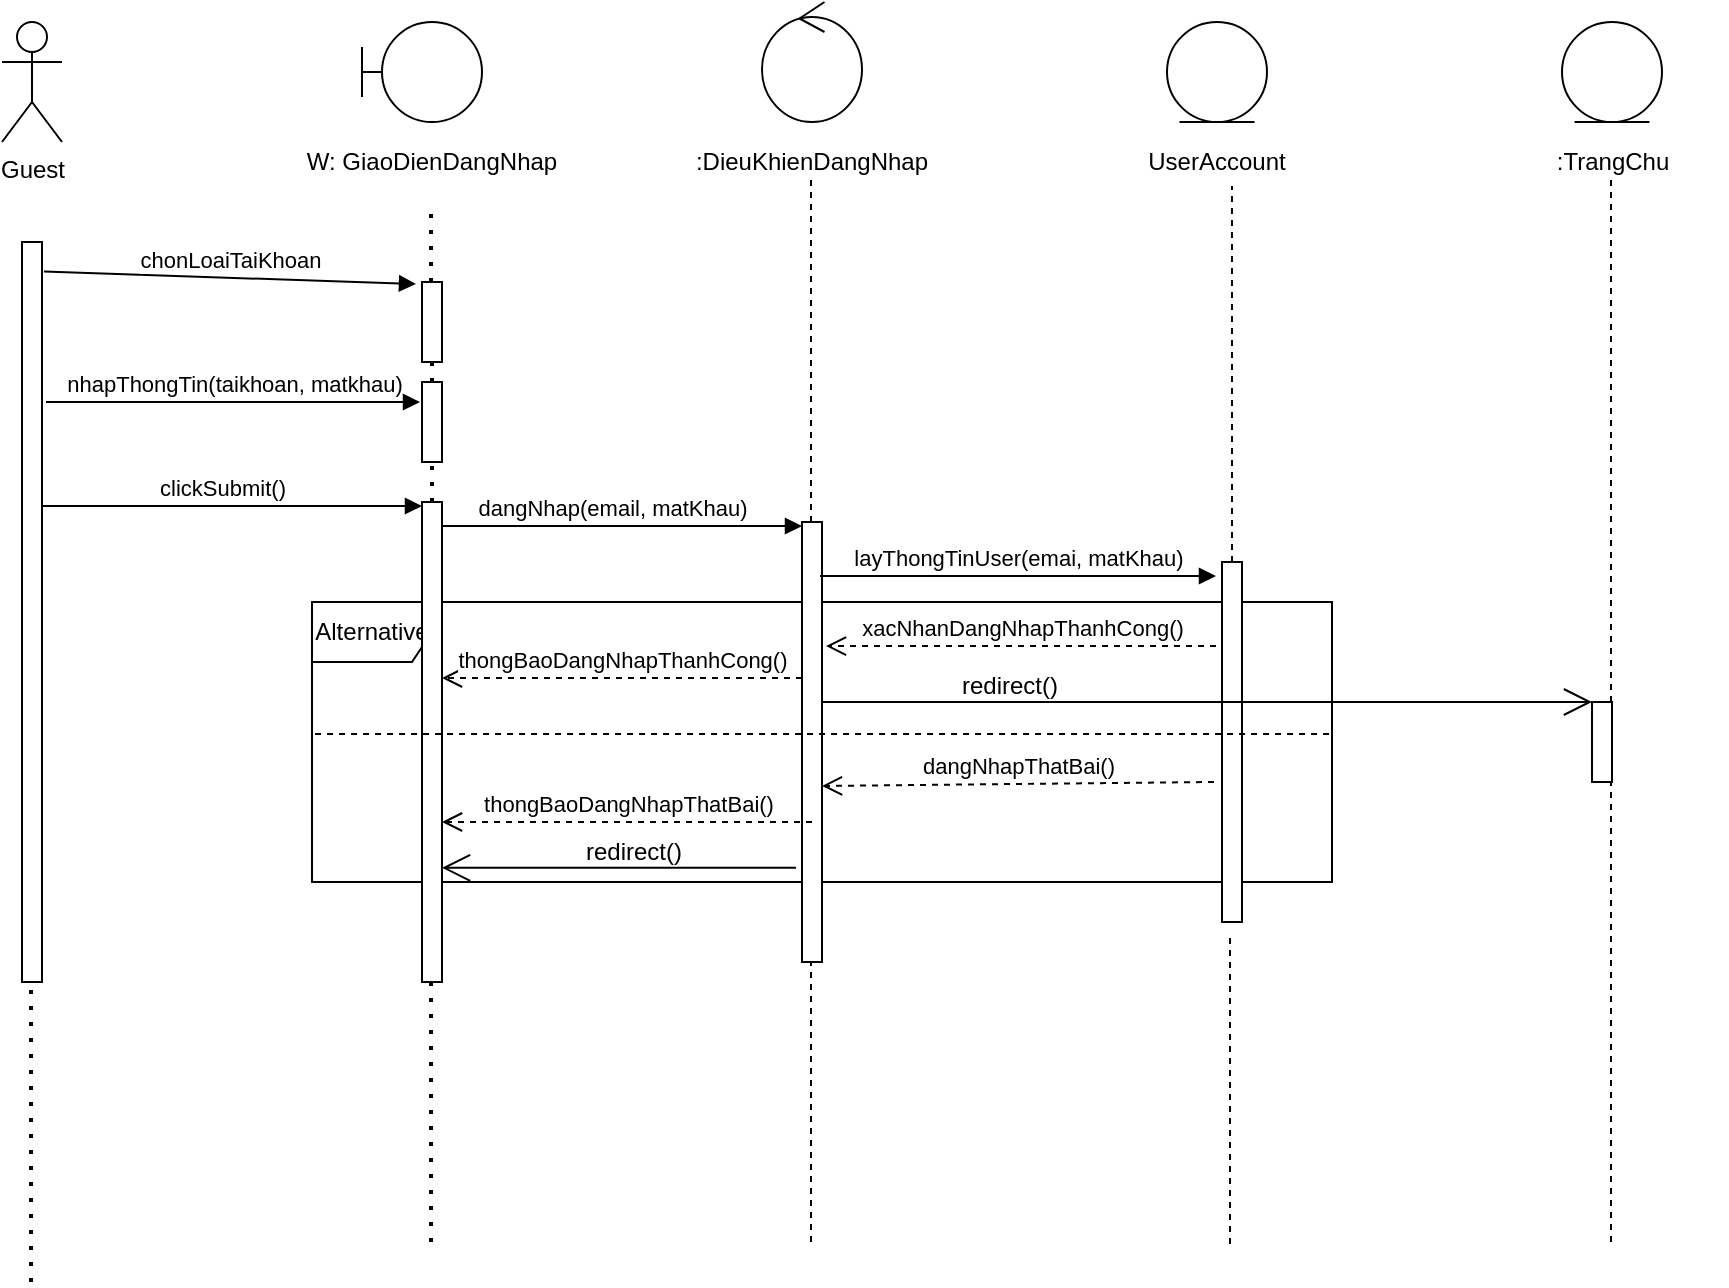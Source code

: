 <mxfile version="13.9.1" type="github">
  <diagram id="ej6Aq2QrI_q-PzAgEksd" name="Page-1">
    <mxGraphModel dx="1036" dy="462" grid="1" gridSize="10" guides="1" tooltips="1" connect="1" arrows="1" fold="1" page="1" pageScale="1" pageWidth="850" pageHeight="1100" math="0" shadow="0">
      <root>
        <mxCell id="0" />
        <mxCell id="1" parent="0" />
        <mxCell id="r4bwIDTA7VvdV9TeNddE-70" value="Alternative" style="shape=umlFrame;whiteSpace=wrap;html=1;" parent="1" vertex="1">
          <mxGeometry x="275" y="370" width="510" height="140" as="geometry" />
        </mxCell>
        <mxCell id="r4bwIDTA7VvdV9TeNddE-53" value="" style="endArrow=none;dashed=1;html=1;" parent="1" edge="1">
          <mxGeometry width="50" height="50" relative="1" as="geometry">
            <mxPoint x="524.5" y="690" as="sourcePoint" />
            <mxPoint x="524.5" y="159" as="targetPoint" />
          </mxGeometry>
        </mxCell>
        <mxCell id="r4bwIDTA7VvdV9TeNddE-1" value="Guest" style="shape=umlActor;verticalLabelPosition=bottom;verticalAlign=top;html=1;outlineConnect=0;" parent="1" vertex="1">
          <mxGeometry x="120" y="80" width="30" height="60" as="geometry" />
        </mxCell>
        <mxCell id="r4bwIDTA7VvdV9TeNddE-2" value="" style="shape=umlBoundary;whiteSpace=wrap;html=1;" parent="1" vertex="1">
          <mxGeometry x="300" y="80" width="60" height="50" as="geometry" />
        </mxCell>
        <mxCell id="r4bwIDTA7VvdV9TeNddE-3" value="" style="ellipse;shape=umlControl;whiteSpace=wrap;html=1;" parent="1" vertex="1">
          <mxGeometry x="500" y="70" width="50" height="60" as="geometry" />
        </mxCell>
        <mxCell id="r4bwIDTA7VvdV9TeNddE-5" value="" style="ellipse;shape=umlEntity;whiteSpace=wrap;html=1;" parent="1" vertex="1">
          <mxGeometry x="900" y="80" width="50" height="50" as="geometry" />
        </mxCell>
        <mxCell id="r4bwIDTA7VvdV9TeNddE-8" value="" style="endArrow=none;dashed=1;html=1;dashPattern=1 3;strokeWidth=2;" parent="1" source="r4bwIDTA7VvdV9TeNddE-26" edge="1">
          <mxGeometry width="50" height="50" relative="1" as="geometry">
            <mxPoint x="134.5" y="710" as="sourcePoint" />
            <mxPoint x="134.5" y="190" as="targetPoint" />
          </mxGeometry>
        </mxCell>
        <mxCell id="r4bwIDTA7VvdV9TeNddE-16" value="W: GiaoDienDangNhap" style="text;html=1;strokeColor=none;fillColor=none;align=center;verticalAlign=middle;whiteSpace=wrap;rounded=0;" parent="1" vertex="1">
          <mxGeometry x="270" y="140" width="130" height="20" as="geometry" />
        </mxCell>
        <mxCell id="r4bwIDTA7VvdV9TeNddE-19" value=":DieuKhienDangNhap" style="text;html=1;strokeColor=none;fillColor=none;align=center;verticalAlign=middle;whiteSpace=wrap;rounded=0;" parent="1" vertex="1">
          <mxGeometry x="460" y="140" width="130" height="20" as="geometry" />
        </mxCell>
        <mxCell id="r4bwIDTA7VvdV9TeNddE-20" value="UserAccount" style="text;html=1;strokeColor=none;fillColor=none;align=center;verticalAlign=middle;whiteSpace=wrap;rounded=0;" parent="1" vertex="1">
          <mxGeometry x="670" y="140" width="115" height="20" as="geometry" />
        </mxCell>
        <mxCell id="r4bwIDTA7VvdV9TeNddE-21" value=":TrangChu" style="text;html=1;strokeColor=none;fillColor=none;align=center;verticalAlign=middle;whiteSpace=wrap;rounded=0;" parent="1" vertex="1">
          <mxGeometry x="867.5" y="140" width="115" height="20" as="geometry" />
        </mxCell>
        <mxCell id="r4bwIDTA7VvdV9TeNddE-23" value="" style="html=1;verticalAlign=bottom;endArrow=block;" parent="1" edge="1">
          <mxGeometry width="80" relative="1" as="geometry">
            <mxPoint x="340" y="272" as="sourcePoint" />
            <mxPoint x="340" y="272" as="targetPoint" />
          </mxGeometry>
        </mxCell>
        <mxCell id="r4bwIDTA7VvdV9TeNddE-26" value="" style="html=1;points=[];perimeter=orthogonalPerimeter;" parent="1" vertex="1">
          <mxGeometry x="130" y="190" width="10" height="370" as="geometry" />
        </mxCell>
        <mxCell id="r4bwIDTA7VvdV9TeNddE-27" value="" style="endArrow=none;dashed=1;html=1;dashPattern=1 3;strokeWidth=2;" parent="1" target="r4bwIDTA7VvdV9TeNddE-26" edge="1">
          <mxGeometry width="50" height="50" relative="1" as="geometry">
            <mxPoint x="134.5" y="710" as="sourcePoint" />
            <mxPoint x="134.5" y="190" as="targetPoint" />
          </mxGeometry>
        </mxCell>
        <mxCell id="r4bwIDTA7VvdV9TeNddE-29" value="nhapThongTin(taikhoan, matkhau)" style="html=1;verticalAlign=bottom;endArrow=block;" parent="1" edge="1">
          <mxGeometry width="80" relative="1" as="geometry">
            <mxPoint x="142" y="270" as="sourcePoint" />
            <mxPoint x="329" y="270" as="targetPoint" />
          </mxGeometry>
        </mxCell>
        <mxCell id="r4bwIDTA7VvdV9TeNddE-31" value="clickSubmit()" style="html=1;verticalAlign=bottom;endArrow=block;" parent="1" edge="1">
          <mxGeometry x="-0.053" width="80" relative="1" as="geometry">
            <mxPoint x="140" y="322" as="sourcePoint" />
            <mxPoint x="330" y="322" as="targetPoint" />
            <mxPoint as="offset" />
          </mxGeometry>
        </mxCell>
        <mxCell id="r4bwIDTA7VvdV9TeNddE-34" value="chonLoaiTaiKhoan" style="html=1;verticalAlign=bottom;endArrow=block;exitX=1.1;exitY=0.04;exitDx=0;exitDy=0;exitPerimeter=0;entryX=-0.3;entryY=0.025;entryDx=0;entryDy=0;entryPerimeter=0;" parent="1" source="r4bwIDTA7VvdV9TeNddE-26" target="r4bwIDTA7VvdV9TeNddE-37" edge="1">
          <mxGeometry width="80" relative="1" as="geometry">
            <mxPoint x="190" y="210" as="sourcePoint" />
            <mxPoint x="330" y="210" as="targetPoint" />
          </mxGeometry>
        </mxCell>
        <mxCell id="r4bwIDTA7VvdV9TeNddE-36" value="" style="endArrow=none;dashed=1;html=1;dashPattern=1 3;strokeWidth=2;" parent="1" source="r4bwIDTA7VvdV9TeNddE-37" edge="1">
          <mxGeometry width="50" height="50" relative="1" as="geometry">
            <mxPoint x="334.5" y="690" as="sourcePoint" />
            <mxPoint x="334.5" y="170" as="targetPoint" />
          </mxGeometry>
        </mxCell>
        <mxCell id="r4bwIDTA7VvdV9TeNddE-37" value="" style="html=1;points=[];perimeter=orthogonalPerimeter;" parent="1" vertex="1">
          <mxGeometry x="330" y="210" width="10" height="40" as="geometry" />
        </mxCell>
        <mxCell id="r4bwIDTA7VvdV9TeNddE-38" value="" style="endArrow=none;dashed=1;html=1;dashPattern=1 3;strokeWidth=2;" parent="1" source="r4bwIDTA7VvdV9TeNddE-39" target="r4bwIDTA7VvdV9TeNddE-37" edge="1">
          <mxGeometry width="50" height="50" relative="1" as="geometry">
            <mxPoint x="334.5" y="690" as="sourcePoint" />
            <mxPoint x="334.5" y="170" as="targetPoint" />
          </mxGeometry>
        </mxCell>
        <mxCell id="r4bwIDTA7VvdV9TeNddE-39" value="" style="html=1;points=[];perimeter=orthogonalPerimeter;" parent="1" vertex="1">
          <mxGeometry x="330" y="260" width="10" height="40" as="geometry" />
        </mxCell>
        <mxCell id="r4bwIDTA7VvdV9TeNddE-40" value="" style="endArrow=none;dashed=1;html=1;dashPattern=1 3;strokeWidth=2;" parent="1" source="r4bwIDTA7VvdV9TeNddE-41" target="r4bwIDTA7VvdV9TeNddE-39" edge="1">
          <mxGeometry width="50" height="50" relative="1" as="geometry">
            <mxPoint x="334.5" y="690" as="sourcePoint" />
            <mxPoint x="334.5" y="250" as="targetPoint" />
          </mxGeometry>
        </mxCell>
        <mxCell id="r4bwIDTA7VvdV9TeNddE-41" value="" style="html=1;points=[];perimeter=orthogonalPerimeter;" parent="1" vertex="1">
          <mxGeometry x="330" y="320" width="10" height="240" as="geometry" />
        </mxCell>
        <mxCell id="r4bwIDTA7VvdV9TeNddE-42" value="" style="endArrow=none;dashed=1;html=1;dashPattern=1 3;strokeWidth=2;" parent="1" target="r4bwIDTA7VvdV9TeNddE-41" edge="1">
          <mxGeometry width="50" height="50" relative="1" as="geometry">
            <mxPoint x="334.5" y="690" as="sourcePoint" />
            <mxPoint x="334.5" y="300" as="targetPoint" />
          </mxGeometry>
        </mxCell>
        <mxCell id="r4bwIDTA7VvdV9TeNddE-43" value="dangNhap(email, matKhau)" style="html=1;verticalAlign=bottom;endArrow=block;" parent="1" edge="1">
          <mxGeometry x="-0.053" width="80" relative="1" as="geometry">
            <mxPoint x="340" y="332" as="sourcePoint" />
            <mxPoint x="520" y="332" as="targetPoint" />
            <mxPoint as="offset" />
          </mxGeometry>
        </mxCell>
        <mxCell id="r4bwIDTA7VvdV9TeNddE-44" value="" style="html=1;points=[];perimeter=orthogonalPerimeter;" parent="1" vertex="1">
          <mxGeometry x="520" y="330" width="10" height="220" as="geometry" />
        </mxCell>
        <mxCell id="r4bwIDTA7VvdV9TeNddE-60" value="" style="endArrow=none;dashed=1;html=1;entryX=0.565;entryY=1.1;entryDx=0;entryDy=0;entryPerimeter=0;" parent="1" source="r4bwIDTA7VvdV9TeNddE-63" target="r4bwIDTA7VvdV9TeNddE-20" edge="1">
          <mxGeometry width="50" height="50" relative="1" as="geometry">
            <mxPoint x="740" y="691" as="sourcePoint" />
            <mxPoint x="730" y="150" as="targetPoint" />
            <Array as="points">
              <mxPoint x="735" y="290" />
            </Array>
          </mxGeometry>
        </mxCell>
        <mxCell id="r4bwIDTA7VvdV9TeNddE-61" value="" style="endArrow=none;dashed=1;html=1;" parent="1" edge="1">
          <mxGeometry width="50" height="50" relative="1" as="geometry">
            <mxPoint x="924.5" y="690" as="sourcePoint" />
            <mxPoint x="924.5" y="159" as="targetPoint" />
          </mxGeometry>
        </mxCell>
        <mxCell id="r4bwIDTA7VvdV9TeNddE-64" value="layThongTinUser(emai, matKhau)" style="html=1;verticalAlign=bottom;endArrow=block;" parent="1" edge="1">
          <mxGeometry relative="1" as="geometry">
            <mxPoint x="529" y="357" as="sourcePoint" />
            <mxPoint x="727" y="357" as="targetPoint" />
          </mxGeometry>
        </mxCell>
        <mxCell id="r4bwIDTA7VvdV9TeNddE-65" value="xacNhanDangNhapThanhCong()" style="html=1;verticalAlign=bottom;endArrow=open;dashed=1;endSize=8;exitX=-0.3;exitY=0.233;exitDx=0;exitDy=0;exitPerimeter=0;entryX=1.2;entryY=0.282;entryDx=0;entryDy=0;entryPerimeter=0;" parent="1" source="r4bwIDTA7VvdV9TeNddE-63" target="r4bwIDTA7VvdV9TeNddE-44" edge="1">
          <mxGeometry relative="1" as="geometry">
            <mxPoint x="532" y="427" as="targetPoint" />
          </mxGeometry>
        </mxCell>
        <mxCell id="r4bwIDTA7VvdV9TeNddE-63" value="" style="html=1;points=[];perimeter=orthogonalPerimeter;" parent="1" vertex="1">
          <mxGeometry x="730" y="350" width="10" height="180" as="geometry" />
        </mxCell>
        <mxCell id="r4bwIDTA7VvdV9TeNddE-66" value="" style="endArrow=none;dashed=1;html=1;entryX=0.4;entryY=1.038;entryDx=0;entryDy=0;entryPerimeter=0;" parent="1" target="r4bwIDTA7VvdV9TeNddE-63" edge="1">
          <mxGeometry width="50" height="50" relative="1" as="geometry">
            <mxPoint x="734" y="691" as="sourcePoint" />
            <mxPoint x="740" y="160" as="targetPoint" />
          </mxGeometry>
        </mxCell>
        <mxCell id="r4bwIDTA7VvdV9TeNddE-77" value="" style="endArrow=none;dashed=1;html=1;exitX=0.003;exitY=0.471;exitDx=0;exitDy=0;exitPerimeter=0;entryX=1;entryY=0.471;entryDx=0;entryDy=0;entryPerimeter=0;" parent="1" source="r4bwIDTA7VvdV9TeNddE-70" target="r4bwIDTA7VvdV9TeNddE-70" edge="1">
          <mxGeometry width="50" height="50" relative="1" as="geometry">
            <mxPoint x="431" y="440" as="sourcePoint" />
            <mxPoint x="770" y="425" as="targetPoint" />
          </mxGeometry>
        </mxCell>
        <mxCell id="r4bwIDTA7VvdV9TeNddE-78" value="thongBaoDangNhapThanhCong()" style="html=1;verticalAlign=bottom;endArrow=open;dashed=1;endSize=8;exitX=0;exitY=0.95;" parent="1" edge="1">
          <mxGeometry relative="1" as="geometry">
            <mxPoint x="340" y="408" as="targetPoint" />
            <mxPoint x="520" y="408" as="sourcePoint" />
          </mxGeometry>
        </mxCell>
        <mxCell id="r4bwIDTA7VvdV9TeNddE-79" value="dangNhapThatBai()" style="html=1;verticalAlign=bottom;endArrow=open;dashed=1;endSize=8;exitX=-0.4;exitY=0.611;exitDx=0;exitDy=0;exitPerimeter=0;" parent="1" source="r4bwIDTA7VvdV9TeNddE-63" edge="1">
          <mxGeometry relative="1" as="geometry">
            <mxPoint x="530" y="462" as="targetPoint" />
            <mxPoint x="726" y="450" as="sourcePoint" />
          </mxGeometry>
        </mxCell>
        <mxCell id="r4bwIDTA7VvdV9TeNddE-80" value="thongBaoDangNhapThatBai()" style="html=1;verticalAlign=bottom;endArrow=open;dashed=1;endSize=8;entryX=1.1;entryY=0.505;entryDx=0;entryDy=0;entryPerimeter=0;" parent="1" edge="1">
          <mxGeometry relative="1" as="geometry">
            <mxPoint x="340" y="480" as="targetPoint" />
            <mxPoint x="525" y="480" as="sourcePoint" />
          </mxGeometry>
        </mxCell>
        <mxCell id="r4bwIDTA7VvdV9TeNddE-82" value="" style="endArrow=open;endFill=1;endSize=12;html=1;" parent="1" target="r4bwIDTA7VvdV9TeNddE-89" edge="1">
          <mxGeometry width="160" relative="1" as="geometry">
            <mxPoint x="530" y="420" as="sourcePoint" />
            <mxPoint x="920" y="420" as="targetPoint" />
          </mxGeometry>
        </mxCell>
        <mxCell id="r4bwIDTA7VvdV9TeNddE-85" value="redirect()" style="text;html=1;strokeColor=none;fillColor=none;align=center;verticalAlign=middle;whiteSpace=wrap;rounded=0;" parent="1" vertex="1">
          <mxGeometry x="604" y="404" width="40" height="16" as="geometry" />
        </mxCell>
        <mxCell id="r4bwIDTA7VvdV9TeNddE-89" value="" style="html=1;points=[];perimeter=orthogonalPerimeter;" parent="1" vertex="1">
          <mxGeometry x="915" y="420" width="10" height="40" as="geometry" />
        </mxCell>
        <mxCell id="r4bwIDTA7VvdV9TeNddE-91" value="" style="endArrow=open;endFill=1;endSize=12;html=1;exitX=-0.3;exitY=0.786;exitDx=0;exitDy=0;exitPerimeter=0;" parent="1" source="r4bwIDTA7VvdV9TeNddE-44" target="r4bwIDTA7VvdV9TeNddE-41" edge="1">
          <mxGeometry width="160" relative="1" as="geometry">
            <mxPoint x="540" y="430" as="sourcePoint" />
            <mxPoint x="925" y="430" as="targetPoint" />
          </mxGeometry>
        </mxCell>
        <mxCell id="r4bwIDTA7VvdV9TeNddE-94" value="redirect()" style="text;html=1;strokeColor=none;fillColor=none;align=center;verticalAlign=middle;whiteSpace=wrap;rounded=0;" parent="1" vertex="1">
          <mxGeometry x="416" y="486" width="40" height="17" as="geometry" />
        </mxCell>
        <mxCell id="C1VpFJWpLOUnO7lDQyb6-1" value="" style="ellipse;shape=umlEntity;whiteSpace=wrap;html=1;" vertex="1" parent="1">
          <mxGeometry x="702.5" y="80" width="50" height="50" as="geometry" />
        </mxCell>
      </root>
    </mxGraphModel>
  </diagram>
</mxfile>
